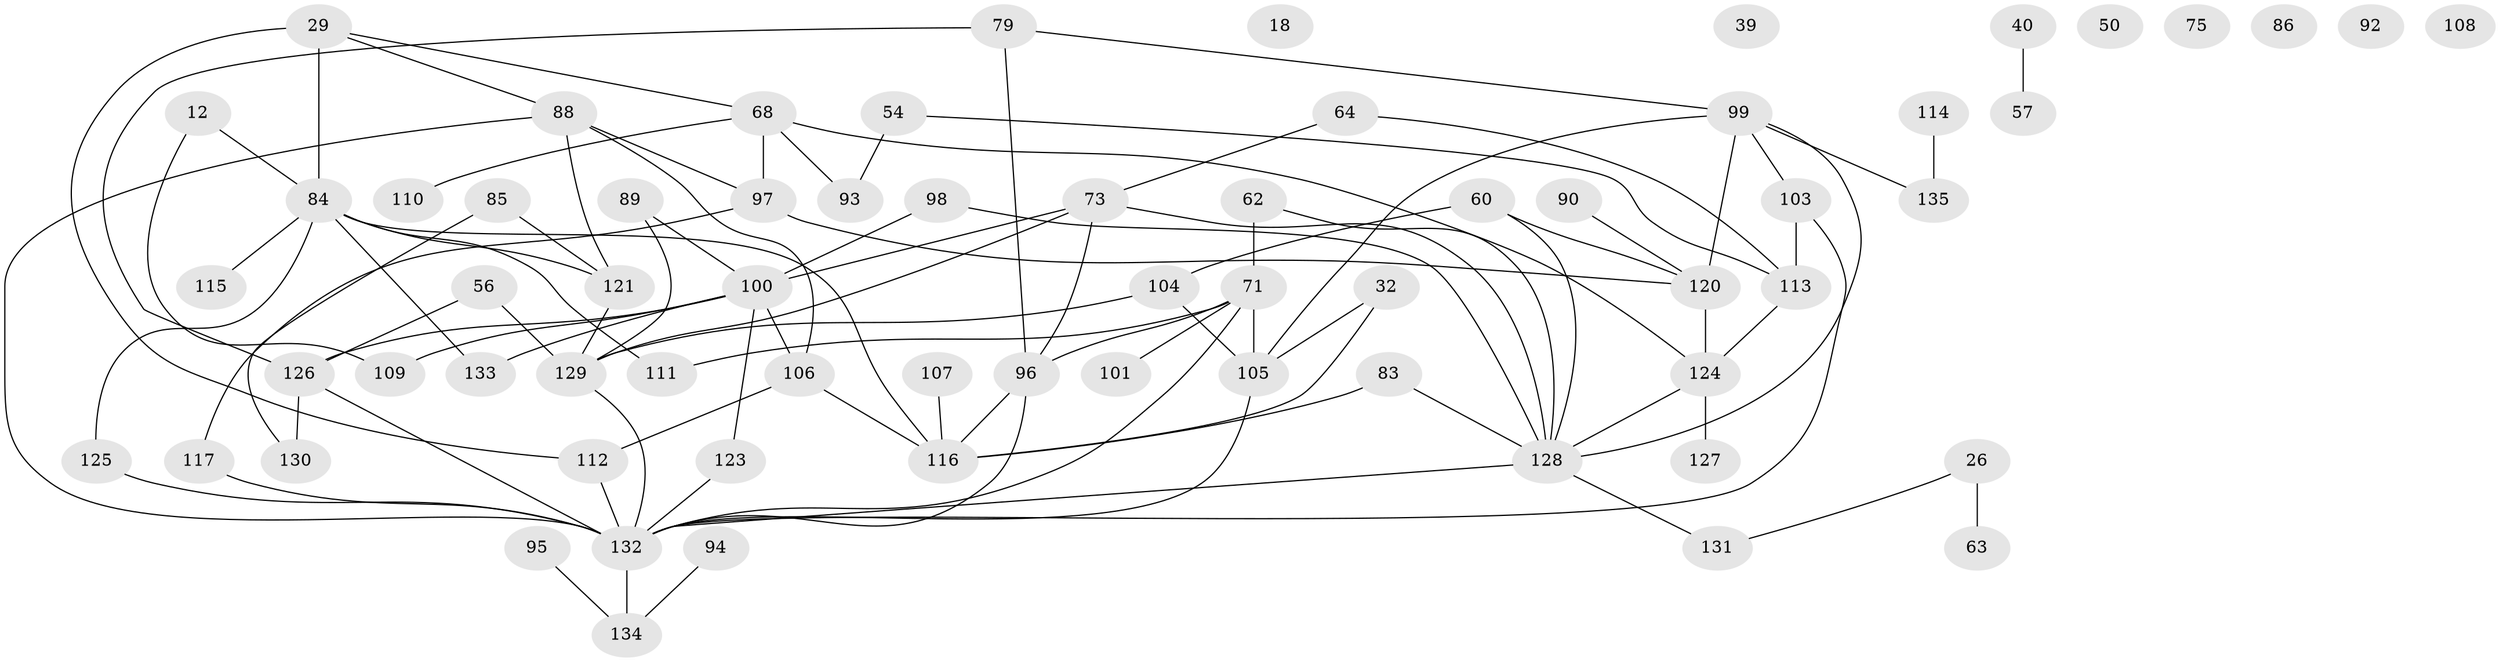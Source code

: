 // original degree distribution, {2: 0.2740740740740741, 3: 0.26666666666666666, 4: 0.14814814814814814, 5: 0.05925925925925926, 6: 0.05185185185185185, 0: 0.05185185185185185, 1: 0.14074074074074075, 7: 0.007407407407407408}
// Generated by graph-tools (version 1.1) at 2025/38/03/09/25 04:38:45]
// undirected, 67 vertices, 97 edges
graph export_dot {
graph [start="1"]
  node [color=gray90,style=filled];
  12;
  18;
  26;
  29 [super="+19"];
  32;
  39;
  40;
  50;
  54;
  56;
  57;
  60 [super="+45"];
  62;
  63;
  64 [super="+47"];
  68 [super="+42"];
  71 [super="+16"];
  73 [super="+34+48"];
  75;
  79 [super="+7"];
  83 [super="+25"];
  84 [super="+67+78"];
  85;
  86;
  88 [super="+70"];
  89;
  90;
  92;
  93;
  94;
  95;
  96 [super="+44+20"];
  97 [super="+52"];
  98;
  99 [super="+80"];
  100 [super="+21+5+14+82"];
  101;
  103;
  104;
  105 [super="+24"];
  106;
  107;
  108;
  109;
  110;
  111 [super="+77"];
  112 [super="+28+51"];
  113 [super="+41+55"];
  114;
  115;
  116 [super="+17+102"];
  117;
  120 [super="+1+37+118"];
  121 [super="+2"];
  123;
  124 [super="+23+74"];
  125;
  126 [super="+3+22"];
  127;
  128 [super="+87+69+81+119"];
  129 [super="+53"];
  130;
  131;
  132 [super="+9+11+49+122+91"];
  133;
  134;
  135;
  12 -- 109;
  12 -- 84;
  26 -- 63;
  26 -- 131;
  29 -- 112 [weight=2];
  29 -- 68;
  29 -- 88;
  29 -- 84 [weight=2];
  32 -- 105;
  32 -- 116;
  40 -- 57;
  54 -- 93;
  54 -- 113;
  56 -- 126;
  56 -- 129;
  60 -- 104;
  60 -- 128;
  60 -- 120 [weight=2];
  62 -- 71 [weight=2];
  62 -- 128;
  64 -- 113;
  64 -- 73;
  68 -- 93;
  68 -- 110;
  68 -- 124;
  68 -- 97;
  71 -- 105 [weight=3];
  71 -- 101;
  71 -- 96;
  71 -- 132;
  71 -- 111;
  73 -- 96 [weight=2];
  73 -- 100;
  73 -- 129;
  73 -- 128;
  79 -- 126 [weight=2];
  79 -- 99;
  79 -- 96 [weight=2];
  83 -- 116 [weight=2];
  83 -- 128;
  84 -- 121;
  84 -- 116;
  84 -- 115;
  84 -- 133;
  84 -- 125;
  84 -- 111;
  85 -- 121;
  85 -- 130;
  88 -- 132;
  88 -- 121;
  88 -- 106;
  88 -- 97;
  89 -- 100;
  89 -- 129;
  90 -- 120;
  94 -- 134;
  95 -- 134;
  96 -- 116;
  96 -- 132 [weight=2];
  97 -- 117;
  97 -- 120;
  98 -- 100;
  98 -- 128;
  99 -- 103;
  99 -- 135;
  99 -- 105;
  99 -- 120;
  99 -- 128;
  100 -- 106;
  100 -- 123;
  100 -- 109;
  100 -- 133;
  100 -- 126;
  103 -- 132;
  103 -- 113;
  104 -- 105;
  104 -- 129;
  105 -- 132;
  106 -- 116 [weight=2];
  106 -- 112;
  107 -- 116;
  112 -- 132 [weight=4];
  113 -- 124 [weight=2];
  114 -- 135;
  117 -- 132;
  120 -- 124 [weight=2];
  121 -- 129;
  123 -- 132;
  124 -- 127;
  124 -- 128 [weight=2];
  125 -- 132;
  126 -- 130;
  126 -- 132 [weight=2];
  128 -- 132 [weight=2];
  128 -- 131;
  129 -- 132;
  132 -- 134;
}
